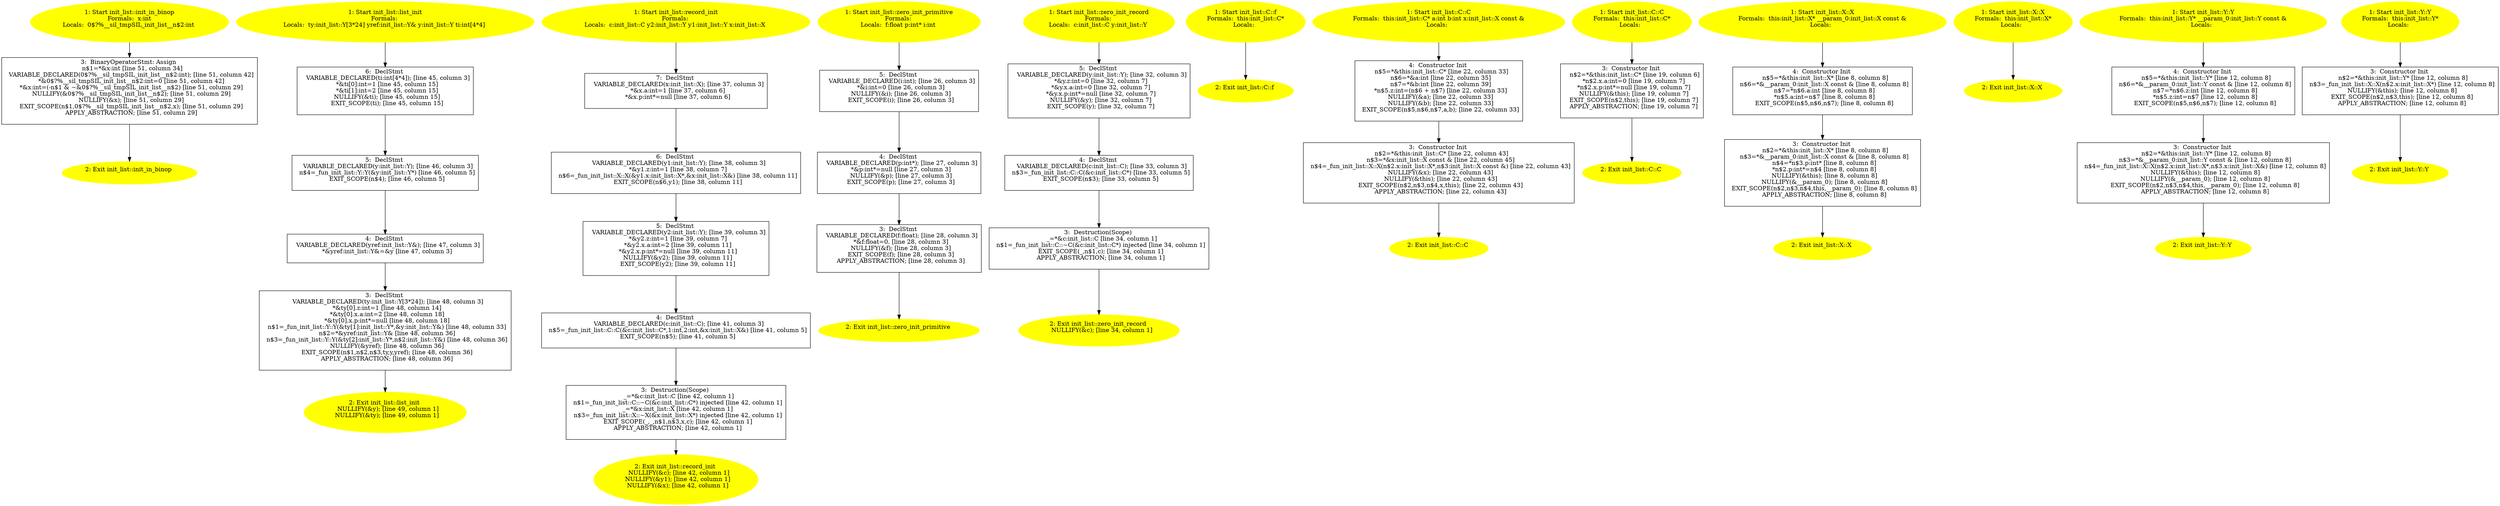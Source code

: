 /* @generated */
digraph cfg {
"init_in_binop#init_list#8348250075128359911.7adaa67964536570064366a92056cf46_1" [label="1: Start init_list::init_in_binop\nFormals:  x:int\nLocals:  0$?%__sil_tmpSIL_init_list__n$2:int \n  " color=yellow style=filled]
	

	 "init_in_binop#init_list#8348250075128359911.7adaa67964536570064366a92056cf46_1" -> "init_in_binop#init_list#8348250075128359911.7adaa67964536570064366a92056cf46_3" ;
"init_in_binop#init_list#8348250075128359911.7adaa67964536570064366a92056cf46_2" [label="2: Exit init_list::init_in_binop \n  " color=yellow style=filled]
	

"init_in_binop#init_list#8348250075128359911.7adaa67964536570064366a92056cf46_3" [label="3:  BinaryOperatorStmt: Assign \n   n$1=*&x:int [line 51, column 34]\n  VARIABLE_DECLARED(0$?%__sil_tmpSIL_init_list__n$2:int); [line 51, column 42]\n  *&0$?%__sil_tmpSIL_init_list__n$2:int=0 [line 51, column 42]\n  *&x:int=(-n$1 & ~&0$?%__sil_tmpSIL_init_list__n$2) [line 51, column 29]\n  NULLIFY(&0$?%__sil_tmpSIL_init_list__n$2); [line 51, column 29]\n  NULLIFY(&x); [line 51, column 29]\n  EXIT_SCOPE(n$1,0$?%__sil_tmpSIL_init_list__n$2,x); [line 51, column 29]\n  APPLY_ABSTRACTION; [line 51, column 29]\n " shape="box"]
	

	 "init_in_binop#init_list#8348250075128359911.7adaa67964536570064366a92056cf46_3" -> "init_in_binop#init_list#8348250075128359911.7adaa67964536570064366a92056cf46_2" ;
"list_init#init_list#18348854466346904105.0126b9f1f80f91b73d5fbdbf2bc60754_1" [label="1: Start init_list::list_init\nFormals: \nLocals:  ty:init_list::Y[3*24] yref:init_list::Y& y:init_list::Y ti:int[4*4] \n  " color=yellow style=filled]
	

	 "list_init#init_list#18348854466346904105.0126b9f1f80f91b73d5fbdbf2bc60754_1" -> "list_init#init_list#18348854466346904105.0126b9f1f80f91b73d5fbdbf2bc60754_6" ;
"list_init#init_list#18348854466346904105.0126b9f1f80f91b73d5fbdbf2bc60754_2" [label="2: Exit init_list::list_init \n   NULLIFY(&y); [line 49, column 1]\n  NULLIFY(&ty); [line 49, column 1]\n " color=yellow style=filled]
	

"list_init#init_list#18348854466346904105.0126b9f1f80f91b73d5fbdbf2bc60754_3" [label="3:  DeclStmt \n   VARIABLE_DECLARED(ty:init_list::Y[3*24]); [line 48, column 3]\n  *&ty[0].z:int=1 [line 48, column 14]\n  *&ty[0].x.a:int=2 [line 48, column 18]\n  *&ty[0].x.p:int*=null [line 48, column 18]\n  n$1=_fun_init_list::Y::Y(&ty[1]:init_list::Y*,&y:init_list::Y&) [line 48, column 33]\n  n$2=*&yref:init_list::Y& [line 48, column 36]\n  n$3=_fun_init_list::Y::Y(&ty[2]:init_list::Y*,n$2:init_list::Y&) [line 48, column 36]\n  NULLIFY(&yref); [line 48, column 36]\n  EXIT_SCOPE(n$1,n$2,n$3,ty,y,yref); [line 48, column 36]\n  APPLY_ABSTRACTION; [line 48, column 36]\n " shape="box"]
	

	 "list_init#init_list#18348854466346904105.0126b9f1f80f91b73d5fbdbf2bc60754_3" -> "list_init#init_list#18348854466346904105.0126b9f1f80f91b73d5fbdbf2bc60754_2" ;
"list_init#init_list#18348854466346904105.0126b9f1f80f91b73d5fbdbf2bc60754_4" [label="4:  DeclStmt \n   VARIABLE_DECLARED(yref:init_list::Y&); [line 47, column 3]\n  *&yref:init_list::Y&=&y [line 47, column 3]\n " shape="box"]
	

	 "list_init#init_list#18348854466346904105.0126b9f1f80f91b73d5fbdbf2bc60754_4" -> "list_init#init_list#18348854466346904105.0126b9f1f80f91b73d5fbdbf2bc60754_3" ;
"list_init#init_list#18348854466346904105.0126b9f1f80f91b73d5fbdbf2bc60754_5" [label="5:  DeclStmt \n   VARIABLE_DECLARED(y:init_list::Y); [line 46, column 3]\n  n$4=_fun_init_list::Y::Y(&y:init_list::Y*) [line 46, column 5]\n  EXIT_SCOPE(n$4); [line 46, column 5]\n " shape="box"]
	

	 "list_init#init_list#18348854466346904105.0126b9f1f80f91b73d5fbdbf2bc60754_5" -> "list_init#init_list#18348854466346904105.0126b9f1f80f91b73d5fbdbf2bc60754_4" ;
"list_init#init_list#18348854466346904105.0126b9f1f80f91b73d5fbdbf2bc60754_6" [label="6:  DeclStmt \n   VARIABLE_DECLARED(ti:int[4*4]); [line 45, column 3]\n  *&ti[0]:int=1 [line 45, column 15]\n  *&ti[1]:int=2 [line 45, column 15]\n  NULLIFY(&ti); [line 45, column 15]\n  EXIT_SCOPE(ti); [line 45, column 15]\n " shape="box"]
	

	 "list_init#init_list#18348854466346904105.0126b9f1f80f91b73d5fbdbf2bc60754_6" -> "list_init#init_list#18348854466346904105.0126b9f1f80f91b73d5fbdbf2bc60754_5" ;
"record_init#init_list#9390182661430352809.a0bac2a3cf71c0b7c450ce49d030845f_1" [label="1: Start init_list::record_init\nFormals: \nLocals:  c:init_list::C y2:init_list::Y y1:init_list::Y x:init_list::X \n  " color=yellow style=filled]
	

	 "record_init#init_list#9390182661430352809.a0bac2a3cf71c0b7c450ce49d030845f_1" -> "record_init#init_list#9390182661430352809.a0bac2a3cf71c0b7c450ce49d030845f_7" ;
"record_init#init_list#9390182661430352809.a0bac2a3cf71c0b7c450ce49d030845f_2" [label="2: Exit init_list::record_init \n   NULLIFY(&c); [line 42, column 1]\n  NULLIFY(&y1); [line 42, column 1]\n  NULLIFY(&x); [line 42, column 1]\n " color=yellow style=filled]
	

"record_init#init_list#9390182661430352809.a0bac2a3cf71c0b7c450ce49d030845f_3" [label="3:  Destruction(Scope) \n   _=*&c:init_list::C [line 42, column 1]\n  n$1=_fun_init_list::C::~C(&c:init_list::C*) injected [line 42, column 1]\n  _=*&x:init_list::X [line 42, column 1]\n  n$3=_fun_init_list::X::~X(&x:init_list::X*) injected [line 42, column 1]\n  EXIT_SCOPE(_,_,n$1,n$3,x,c); [line 42, column 1]\n  APPLY_ABSTRACTION; [line 42, column 1]\n " shape="box"]
	

	 "record_init#init_list#9390182661430352809.a0bac2a3cf71c0b7c450ce49d030845f_3" -> "record_init#init_list#9390182661430352809.a0bac2a3cf71c0b7c450ce49d030845f_2" ;
"record_init#init_list#9390182661430352809.a0bac2a3cf71c0b7c450ce49d030845f_4" [label="4:  DeclStmt \n   VARIABLE_DECLARED(c:init_list::C); [line 41, column 3]\n  n$5=_fun_init_list::C::C(&c:init_list::C*,1:int,2:int,&x:init_list::X&) [line 41, column 5]\n  EXIT_SCOPE(n$5); [line 41, column 5]\n " shape="box"]
	

	 "record_init#init_list#9390182661430352809.a0bac2a3cf71c0b7c450ce49d030845f_4" -> "record_init#init_list#9390182661430352809.a0bac2a3cf71c0b7c450ce49d030845f_3" ;
"record_init#init_list#9390182661430352809.a0bac2a3cf71c0b7c450ce49d030845f_5" [label="5:  DeclStmt \n   VARIABLE_DECLARED(y2:init_list::Y); [line 39, column 3]\n  *&y2.z:int=1 [line 39, column 7]\n  *&y2.x.a:int=2 [line 39, column 11]\n  *&y2.x.p:int*=null [line 39, column 11]\n  NULLIFY(&y2); [line 39, column 11]\n  EXIT_SCOPE(y2); [line 39, column 11]\n " shape="box"]
	

	 "record_init#init_list#9390182661430352809.a0bac2a3cf71c0b7c450ce49d030845f_5" -> "record_init#init_list#9390182661430352809.a0bac2a3cf71c0b7c450ce49d030845f_4" ;
"record_init#init_list#9390182661430352809.a0bac2a3cf71c0b7c450ce49d030845f_6" [label="6:  DeclStmt \n   VARIABLE_DECLARED(y1:init_list::Y); [line 38, column 3]\n  *&y1.z:int=1 [line 38, column 7]\n  n$6=_fun_init_list::X::X(&y1.x:init_list::X*,&x:init_list::X&) [line 38, column 11]\n  EXIT_SCOPE(n$6,y1); [line 38, column 11]\n " shape="box"]
	

	 "record_init#init_list#9390182661430352809.a0bac2a3cf71c0b7c450ce49d030845f_6" -> "record_init#init_list#9390182661430352809.a0bac2a3cf71c0b7c450ce49d030845f_5" ;
"record_init#init_list#9390182661430352809.a0bac2a3cf71c0b7c450ce49d030845f_7" [label="7:  DeclStmt \n   VARIABLE_DECLARED(x:init_list::X); [line 37, column 3]\n  *&x.a:int=1 [line 37, column 6]\n  *&x.p:int*=null [line 37, column 6]\n " shape="box"]
	

	 "record_init#init_list#9390182661430352809.a0bac2a3cf71c0b7c450ce49d030845f_7" -> "record_init#init_list#9390182661430352809.a0bac2a3cf71c0b7c450ce49d030845f_6" ;
"zero_init_primitive#init_list#3465759276925732066.1d03db1e38d38f4b345f33049176e92c_1" [label="1: Start init_list::zero_init_primitive\nFormals: \nLocals:  f:float p:int* i:int \n  " color=yellow style=filled]
	

	 "zero_init_primitive#init_list#3465759276925732066.1d03db1e38d38f4b345f33049176e92c_1" -> "zero_init_primitive#init_list#3465759276925732066.1d03db1e38d38f4b345f33049176e92c_5" ;
"zero_init_primitive#init_list#3465759276925732066.1d03db1e38d38f4b345f33049176e92c_2" [label="2: Exit init_list::zero_init_primitive \n  " color=yellow style=filled]
	

"zero_init_primitive#init_list#3465759276925732066.1d03db1e38d38f4b345f33049176e92c_3" [label="3:  DeclStmt \n   VARIABLE_DECLARED(f:float); [line 28, column 3]\n  *&f:float=0. [line 28, column 3]\n  NULLIFY(&f); [line 28, column 3]\n  EXIT_SCOPE(f); [line 28, column 3]\n  APPLY_ABSTRACTION; [line 28, column 3]\n " shape="box"]
	

	 "zero_init_primitive#init_list#3465759276925732066.1d03db1e38d38f4b345f33049176e92c_3" -> "zero_init_primitive#init_list#3465759276925732066.1d03db1e38d38f4b345f33049176e92c_2" ;
"zero_init_primitive#init_list#3465759276925732066.1d03db1e38d38f4b345f33049176e92c_4" [label="4:  DeclStmt \n   VARIABLE_DECLARED(p:int*); [line 27, column 3]\n  *&p:int*=null [line 27, column 3]\n  NULLIFY(&p); [line 27, column 3]\n  EXIT_SCOPE(p); [line 27, column 3]\n " shape="box"]
	

	 "zero_init_primitive#init_list#3465759276925732066.1d03db1e38d38f4b345f33049176e92c_4" -> "zero_init_primitive#init_list#3465759276925732066.1d03db1e38d38f4b345f33049176e92c_3" ;
"zero_init_primitive#init_list#3465759276925732066.1d03db1e38d38f4b345f33049176e92c_5" [label="5:  DeclStmt \n   VARIABLE_DECLARED(i:int); [line 26, column 3]\n  *&i:int=0 [line 26, column 3]\n  NULLIFY(&i); [line 26, column 3]\n  EXIT_SCOPE(i); [line 26, column 3]\n " shape="box"]
	

	 "zero_init_primitive#init_list#3465759276925732066.1d03db1e38d38f4b345f33049176e92c_5" -> "zero_init_primitive#init_list#3465759276925732066.1d03db1e38d38f4b345f33049176e92c_4" ;
"zero_init_record#init_list#7364160241041626579.8baaea62666796dca7b4a7b11bf4f2bb_1" [label="1: Start init_list::zero_init_record\nFormals: \nLocals:  c:init_list::C y:init_list::Y \n  " color=yellow style=filled]
	

	 "zero_init_record#init_list#7364160241041626579.8baaea62666796dca7b4a7b11bf4f2bb_1" -> "zero_init_record#init_list#7364160241041626579.8baaea62666796dca7b4a7b11bf4f2bb_5" ;
"zero_init_record#init_list#7364160241041626579.8baaea62666796dca7b4a7b11bf4f2bb_2" [label="2: Exit init_list::zero_init_record \n   NULLIFY(&c); [line 34, column 1]\n " color=yellow style=filled]
	

"zero_init_record#init_list#7364160241041626579.8baaea62666796dca7b4a7b11bf4f2bb_3" [label="3:  Destruction(Scope) \n   _=*&c:init_list::C [line 34, column 1]\n  n$1=_fun_init_list::C::~C(&c:init_list::C*) injected [line 34, column 1]\n  EXIT_SCOPE(_,n$1,c); [line 34, column 1]\n  APPLY_ABSTRACTION; [line 34, column 1]\n " shape="box"]
	

	 "zero_init_record#init_list#7364160241041626579.8baaea62666796dca7b4a7b11bf4f2bb_3" -> "zero_init_record#init_list#7364160241041626579.8baaea62666796dca7b4a7b11bf4f2bb_2" ;
"zero_init_record#init_list#7364160241041626579.8baaea62666796dca7b4a7b11bf4f2bb_4" [label="4:  DeclStmt \n   VARIABLE_DECLARED(c:init_list::C); [line 33, column 3]\n  n$3=_fun_init_list::C::C(&c:init_list::C*) [line 33, column 5]\n  EXIT_SCOPE(n$3); [line 33, column 5]\n " shape="box"]
	

	 "zero_init_record#init_list#7364160241041626579.8baaea62666796dca7b4a7b11bf4f2bb_4" -> "zero_init_record#init_list#7364160241041626579.8baaea62666796dca7b4a7b11bf4f2bb_3" ;
"zero_init_record#init_list#7364160241041626579.8baaea62666796dca7b4a7b11bf4f2bb_5" [label="5:  DeclStmt \n   VARIABLE_DECLARED(y:init_list::Y); [line 32, column 3]\n  *&y.z:int=0 [line 32, column 7]\n  *&y.x.a:int=0 [line 32, column 7]\n  *&y.x.p:int*=null [line 32, column 7]\n  NULLIFY(&y); [line 32, column 7]\n  EXIT_SCOPE(y); [line 32, column 7]\n " shape="box"]
	

	 "zero_init_record#init_list#7364160241041626579.8baaea62666796dca7b4a7b11bf4f2bb_5" -> "zero_init_record#init_list#7364160241041626579.8baaea62666796dca7b4a7b11bf4f2bb_4" ;
"f#C#init_list#(17813515084368904036).f077ed1f0db2e84c012845f48373d63b_1" [label="1: Start init_list::C::f\nFormals:  this:init_list::C*\nLocals:  \n  " color=yellow style=filled]
	

	 "f#C#init_list#(17813515084368904036).f077ed1f0db2e84c012845f48373d63b_1" -> "f#C#init_list#(17813515084368904036).f077ed1f0db2e84c012845f48373d63b_2" ;
"f#C#init_list#(17813515084368904036).f077ed1f0db2e84c012845f48373d63b_2" [label="2: Exit init_list::C::f \n  " color=yellow style=filled]
	

"C#C#init_list#{17260491501636558446}.47559f88c2f7136a0ceafb8b6a3b78ad_1" [label="1: Start init_list::C::C\nFormals:  this:init_list::C* a:int b:int x:init_list::X const &\nLocals:  \n  " color=yellow style=filled]
	

	 "C#C#init_list#{17260491501636558446}.47559f88c2f7136a0ceafb8b6a3b78ad_1" -> "C#C#init_list#{17260491501636558446}.47559f88c2f7136a0ceafb8b6a3b78ad_4" ;
"C#C#init_list#{17260491501636558446}.47559f88c2f7136a0ceafb8b6a3b78ad_2" [label="2: Exit init_list::C::C \n  " color=yellow style=filled]
	

"C#C#init_list#{17260491501636558446}.47559f88c2f7136a0ceafb8b6a3b78ad_3" [label="3:  Constructor Init \n   n$2=*&this:init_list::C* [line 22, column 43]\n  n$3=*&x:init_list::X const & [line 22, column 45]\n  n$4=_fun_init_list::X::X(n$2.x:init_list::X*,n$3:init_list::X const &) [line 22, column 43]\n  NULLIFY(&x); [line 22, column 43]\n  NULLIFY(&this); [line 22, column 43]\n  EXIT_SCOPE(n$2,n$3,n$4,x,this); [line 22, column 43]\n  APPLY_ABSTRACTION; [line 22, column 43]\n " shape="box"]
	

	 "C#C#init_list#{17260491501636558446}.47559f88c2f7136a0ceafb8b6a3b78ad_3" -> "C#C#init_list#{17260491501636558446}.47559f88c2f7136a0ceafb8b6a3b78ad_2" ;
"C#C#init_list#{17260491501636558446}.47559f88c2f7136a0ceafb8b6a3b78ad_4" [label="4:  Constructor Init \n   n$5=*&this:init_list::C* [line 22, column 33]\n  n$6=*&a:int [line 22, column 35]\n  n$7=*&b:int [line 22, column 39]\n  *n$5.z:int=(n$6 + n$7) [line 22, column 33]\n  NULLIFY(&a); [line 22, column 33]\n  NULLIFY(&b); [line 22, column 33]\n  EXIT_SCOPE(n$5,n$6,n$7,a,b); [line 22, column 33]\n " shape="box"]
	

	 "C#C#init_list#{17260491501636558446}.47559f88c2f7136a0ceafb8b6a3b78ad_4" -> "C#C#init_list#{17260491501636558446}.47559f88c2f7136a0ceafb8b6a3b78ad_3" ;
"C#C#init_list#{85179409263577607}.c3811ab730f90bddf1eefdc7ec6030b7_1" [label="1: Start init_list::C::C\nFormals:  this:init_list::C*\nLocals:  \n  " color=yellow style=filled]
	

	 "C#C#init_list#{85179409263577607}.c3811ab730f90bddf1eefdc7ec6030b7_1" -> "C#C#init_list#{85179409263577607}.c3811ab730f90bddf1eefdc7ec6030b7_3" ;
"C#C#init_list#{85179409263577607}.c3811ab730f90bddf1eefdc7ec6030b7_2" [label="2: Exit init_list::C::C \n  " color=yellow style=filled]
	

"C#C#init_list#{85179409263577607}.c3811ab730f90bddf1eefdc7ec6030b7_3" [label="3:  Constructor Init \n   n$2=*&this:init_list::C* [line 19, column 6]\n  *n$2.x.a:int=0 [line 19, column 7]\n  *n$2.x.p:int*=null [line 19, column 7]\n  NULLIFY(&this); [line 19, column 7]\n  EXIT_SCOPE(n$2,this); [line 19, column 7]\n  APPLY_ABSTRACTION; [line 19, column 7]\n " shape="box"]
	

	 "C#C#init_list#{85179409263577607}.c3811ab730f90bddf1eefdc7ec6030b7_3" -> "C#C#init_list#{85179409263577607}.c3811ab730f90bddf1eefdc7ec6030b7_2" ;
"X#X#init_list#{10362293117207912357|constexpr}.5b774fb6d82792ac0bbbdbe09cdd5093_1" [label="1: Start init_list::X::X\nFormals:  this:init_list::X* __param_0:init_list::X const &\nLocals:  \n  " color=yellow style=filled]
	

	 "X#X#init_list#{10362293117207912357|constexpr}.5b774fb6d82792ac0bbbdbe09cdd5093_1" -> "X#X#init_list#{10362293117207912357|constexpr}.5b774fb6d82792ac0bbbdbe09cdd5093_4" ;
"X#X#init_list#{10362293117207912357|constexpr}.5b774fb6d82792ac0bbbdbe09cdd5093_2" [label="2: Exit init_list::X::X \n  " color=yellow style=filled]
	

"X#X#init_list#{10362293117207912357|constexpr}.5b774fb6d82792ac0bbbdbe09cdd5093_3" [label="3:  Constructor Init \n   n$2=*&this:init_list::X* [line 8, column 8]\n  n$3=*&__param_0:init_list::X const & [line 8, column 8]\n  n$4=*n$3.p:int* [line 8, column 8]\n  *n$2.p:int*=n$4 [line 8, column 8]\n  NULLIFY(&this); [line 8, column 8]\n  NULLIFY(&__param_0); [line 8, column 8]\n  EXIT_SCOPE(n$2,n$3,n$4,this,__param_0); [line 8, column 8]\n  APPLY_ABSTRACTION; [line 8, column 8]\n " shape="box"]
	

	 "X#X#init_list#{10362293117207912357|constexpr}.5b774fb6d82792ac0bbbdbe09cdd5093_3" -> "X#X#init_list#{10362293117207912357|constexpr}.5b774fb6d82792ac0bbbdbe09cdd5093_2" ;
"X#X#init_list#{10362293117207912357|constexpr}.5b774fb6d82792ac0bbbdbe09cdd5093_4" [label="4:  Constructor Init \n   n$5=*&this:init_list::X* [line 8, column 8]\n  n$6=*&__param_0:init_list::X const & [line 8, column 8]\n  n$7=*n$6.a:int [line 8, column 8]\n  *n$5.a:int=n$7 [line 8, column 8]\n  EXIT_SCOPE(n$5,n$6,n$7); [line 8, column 8]\n " shape="box"]
	

	 "X#X#init_list#{10362293117207912357|constexpr}.5b774fb6d82792ac0bbbdbe09cdd5093_4" -> "X#X#init_list#{10362293117207912357|constexpr}.5b774fb6d82792ac0bbbdbe09cdd5093_3" ;
"X#X#init_list#{14623563476151830502}.b21008744daa797ebfd9ef4c9c105ffb_1" [label="1: Start init_list::X::X\nFormals:  this:init_list::X*\nLocals:  \n  " color=yellow style=filled]
	

	 "X#X#init_list#{14623563476151830502}.b21008744daa797ebfd9ef4c9c105ffb_1" -> "X#X#init_list#{14623563476151830502}.b21008744daa797ebfd9ef4c9c105ffb_2" ;
"X#X#init_list#{14623563476151830502}.b21008744daa797ebfd9ef4c9c105ffb_2" [label="2: Exit init_list::X::X \n  " color=yellow style=filled]
	

"Y#Y#init_list#{7965727998464233870|constexpr}.d9c0a01aa3d67701ff6c6bdd6dd01f2d_1" [label="1: Start init_list::Y::Y\nFormals:  this:init_list::Y* __param_0:init_list::Y const &\nLocals:  \n  " color=yellow style=filled]
	

	 "Y#Y#init_list#{7965727998464233870|constexpr}.d9c0a01aa3d67701ff6c6bdd6dd01f2d_1" -> "Y#Y#init_list#{7965727998464233870|constexpr}.d9c0a01aa3d67701ff6c6bdd6dd01f2d_4" ;
"Y#Y#init_list#{7965727998464233870|constexpr}.d9c0a01aa3d67701ff6c6bdd6dd01f2d_2" [label="2: Exit init_list::Y::Y \n  " color=yellow style=filled]
	

"Y#Y#init_list#{7965727998464233870|constexpr}.d9c0a01aa3d67701ff6c6bdd6dd01f2d_3" [label="3:  Constructor Init \n   n$2=*&this:init_list::Y* [line 12, column 8]\n  n$3=*&__param_0:init_list::Y const & [line 12, column 8]\n  n$4=_fun_init_list::X::X(n$2.x:init_list::X*,n$3.x:init_list::X&) [line 12, column 8]\n  NULLIFY(&this); [line 12, column 8]\n  NULLIFY(&__param_0); [line 12, column 8]\n  EXIT_SCOPE(n$2,n$3,n$4,this,__param_0); [line 12, column 8]\n  APPLY_ABSTRACTION; [line 12, column 8]\n " shape="box"]
	

	 "Y#Y#init_list#{7965727998464233870|constexpr}.d9c0a01aa3d67701ff6c6bdd6dd01f2d_3" -> "Y#Y#init_list#{7965727998464233870|constexpr}.d9c0a01aa3d67701ff6c6bdd6dd01f2d_2" ;
"Y#Y#init_list#{7965727998464233870|constexpr}.d9c0a01aa3d67701ff6c6bdd6dd01f2d_4" [label="4:  Constructor Init \n   n$5=*&this:init_list::Y* [line 12, column 8]\n  n$6=*&__param_0:init_list::Y const & [line 12, column 8]\n  n$7=*n$6.z:int [line 12, column 8]\n  *n$5.z:int=n$7 [line 12, column 8]\n  EXIT_SCOPE(n$5,n$6,n$7); [line 12, column 8]\n " shape="box"]
	

	 "Y#Y#init_list#{7965727998464233870|constexpr}.d9c0a01aa3d67701ff6c6bdd6dd01f2d_4" -> "Y#Y#init_list#{7965727998464233870|constexpr}.d9c0a01aa3d67701ff6c6bdd6dd01f2d_3" ;
"Y#Y#init_list#{9181657051811221357}.e663651ceaf28a9c0d59b3f85499f583_1" [label="1: Start init_list::Y::Y\nFormals:  this:init_list::Y*\nLocals:  \n  " color=yellow style=filled]
	

	 "Y#Y#init_list#{9181657051811221357}.e663651ceaf28a9c0d59b3f85499f583_1" -> "Y#Y#init_list#{9181657051811221357}.e663651ceaf28a9c0d59b3f85499f583_3" ;
"Y#Y#init_list#{9181657051811221357}.e663651ceaf28a9c0d59b3f85499f583_2" [label="2: Exit init_list::Y::Y \n  " color=yellow style=filled]
	

"Y#Y#init_list#{9181657051811221357}.e663651ceaf28a9c0d59b3f85499f583_3" [label="3:  Constructor Init \n   n$2=*&this:init_list::Y* [line 12, column 8]\n  n$3=_fun_init_list::X::X(n$2.x:init_list::X*) [line 12, column 8]\n  NULLIFY(&this); [line 12, column 8]\n  EXIT_SCOPE(n$2,n$3,this); [line 12, column 8]\n  APPLY_ABSTRACTION; [line 12, column 8]\n " shape="box"]
	

	 "Y#Y#init_list#{9181657051811221357}.e663651ceaf28a9c0d59b3f85499f583_3" -> "Y#Y#init_list#{9181657051811221357}.e663651ceaf28a9c0d59b3f85499f583_2" ;
}
